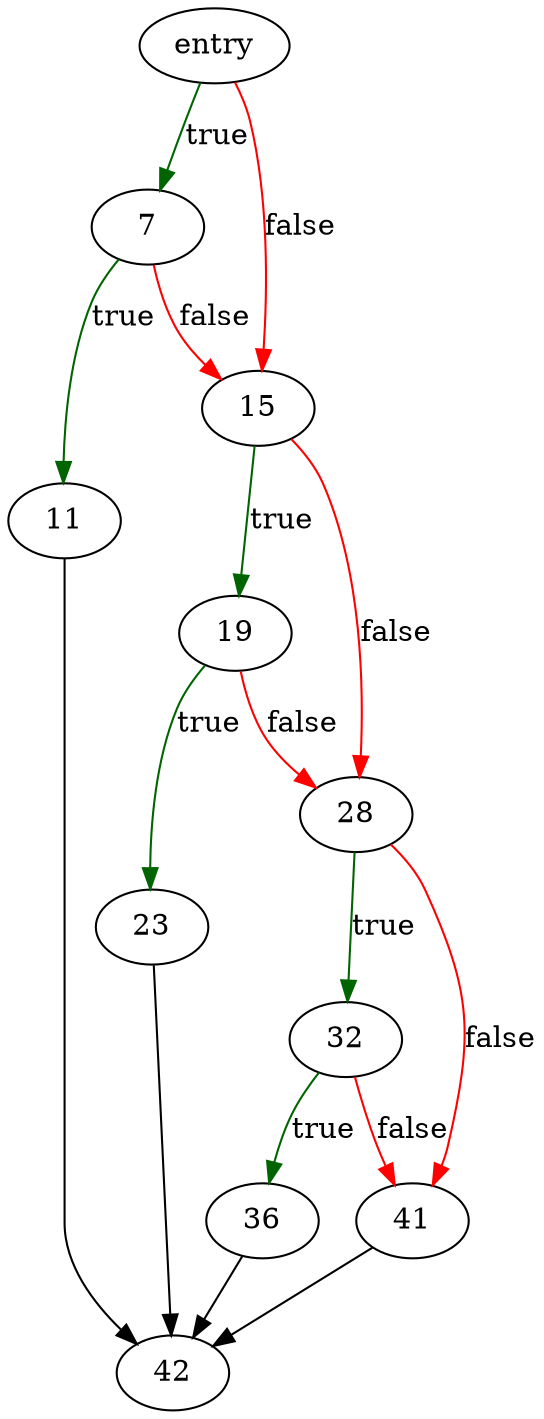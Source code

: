 digraph "hexDigitValue" {
	// Node definitions.
	1 [label=entry];
	7;
	11;
	15;
	19;
	23;
	28;
	32;
	36;
	41;
	42;

	// Edge definitions.
	1 -> 7 [
		color=darkgreen
		label=true
	];
	1 -> 15 [
		color=red
		label=false
	];
	7 -> 11 [
		color=darkgreen
		label=true
	];
	7 -> 15 [
		color=red
		label=false
	];
	11 -> 42;
	15 -> 19 [
		color=darkgreen
		label=true
	];
	15 -> 28 [
		color=red
		label=false
	];
	19 -> 23 [
		color=darkgreen
		label=true
	];
	19 -> 28 [
		color=red
		label=false
	];
	23 -> 42;
	28 -> 32 [
		color=darkgreen
		label=true
	];
	28 -> 41 [
		color=red
		label=false
	];
	32 -> 36 [
		color=darkgreen
		label=true
	];
	32 -> 41 [
		color=red
		label=false
	];
	36 -> 42;
	41 -> 42;
}
